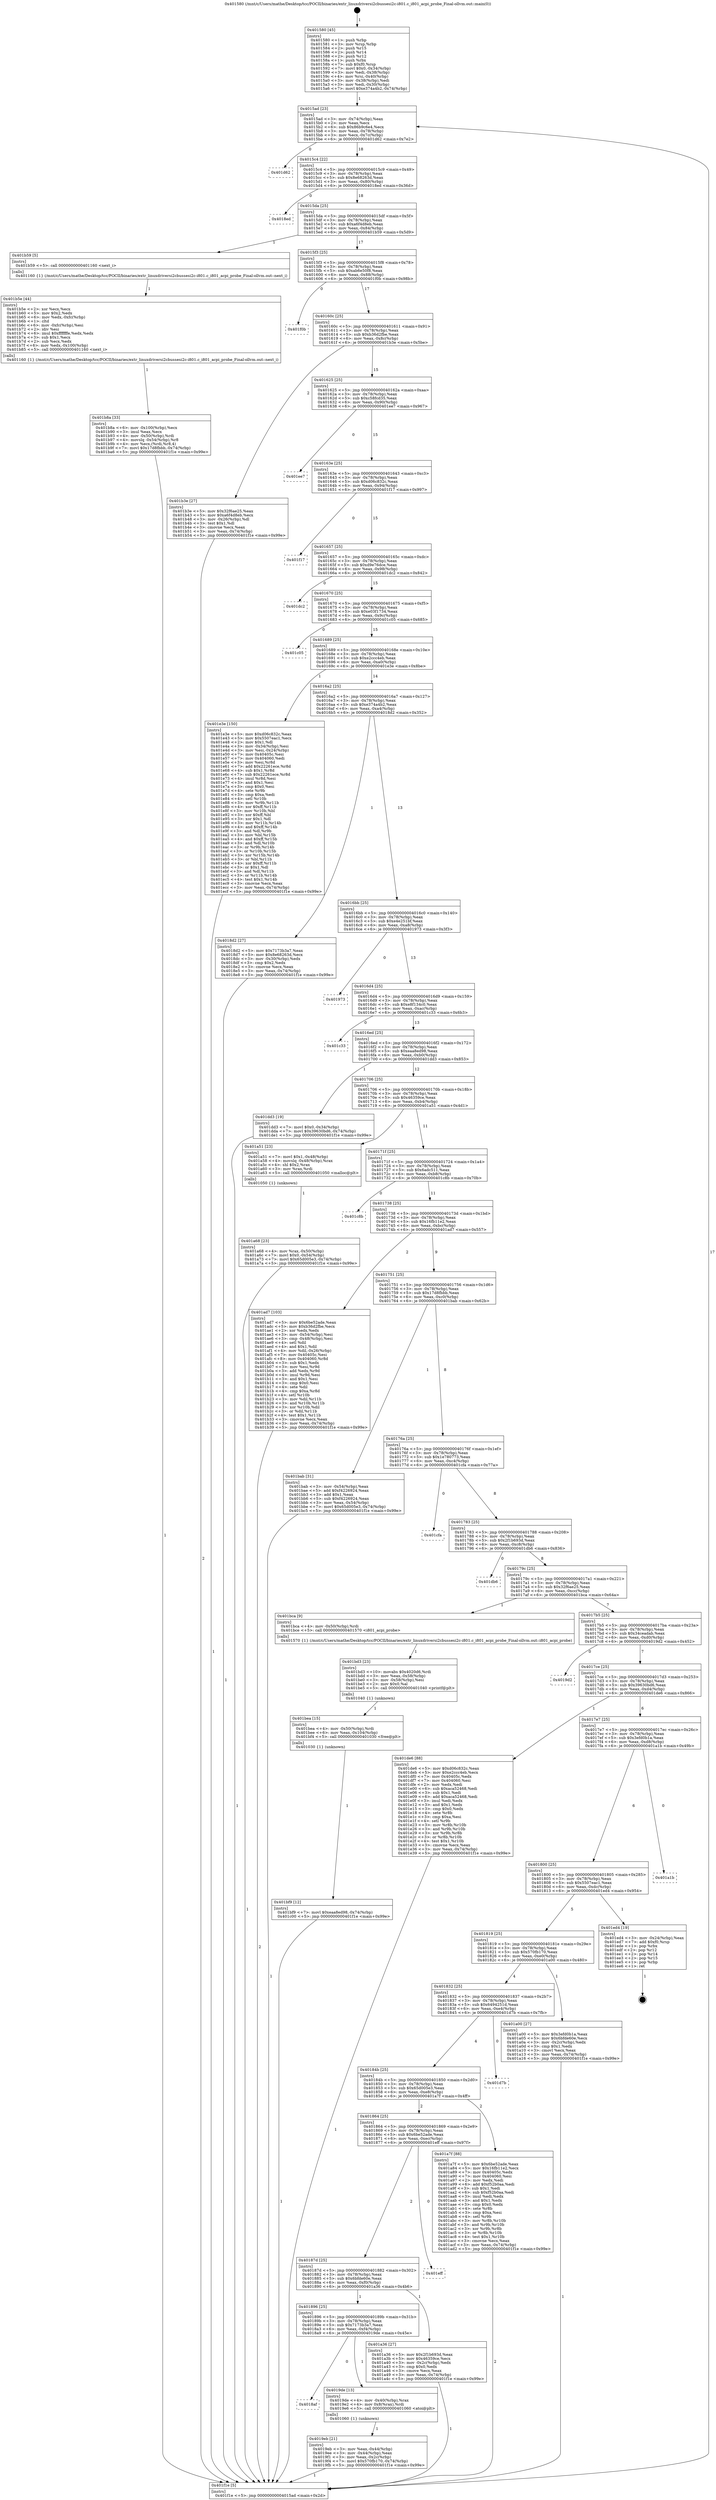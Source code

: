 digraph "0x401580" {
  label = "0x401580 (/mnt/c/Users/mathe/Desktop/tcc/POCII/binaries/extr_linuxdriversi2cbussesi2c-i801.c_i801_acpi_probe_Final-ollvm.out::main(0))"
  labelloc = "t"
  node[shape=record]

  Entry [label="",width=0.3,height=0.3,shape=circle,fillcolor=black,style=filled]
  "0x4015ad" [label="{
     0x4015ad [23]\l
     | [instrs]\l
     &nbsp;&nbsp;0x4015ad \<+3\>: mov -0x74(%rbp),%eax\l
     &nbsp;&nbsp;0x4015b0 \<+2\>: mov %eax,%ecx\l
     &nbsp;&nbsp;0x4015b2 \<+6\>: sub $0x86b9c6e4,%ecx\l
     &nbsp;&nbsp;0x4015b8 \<+3\>: mov %eax,-0x78(%rbp)\l
     &nbsp;&nbsp;0x4015bb \<+3\>: mov %ecx,-0x7c(%rbp)\l
     &nbsp;&nbsp;0x4015be \<+6\>: je 0000000000401d62 \<main+0x7e2\>\l
  }"]
  "0x401d62" [label="{
     0x401d62\l
  }", style=dashed]
  "0x4015c4" [label="{
     0x4015c4 [22]\l
     | [instrs]\l
     &nbsp;&nbsp;0x4015c4 \<+5\>: jmp 00000000004015c9 \<main+0x49\>\l
     &nbsp;&nbsp;0x4015c9 \<+3\>: mov -0x78(%rbp),%eax\l
     &nbsp;&nbsp;0x4015cc \<+5\>: sub $0x8e68263d,%eax\l
     &nbsp;&nbsp;0x4015d1 \<+3\>: mov %eax,-0x80(%rbp)\l
     &nbsp;&nbsp;0x4015d4 \<+6\>: je 00000000004018ed \<main+0x36d\>\l
  }"]
  Exit [label="",width=0.3,height=0.3,shape=circle,fillcolor=black,style=filled,peripheries=2]
  "0x4018ed" [label="{
     0x4018ed\l
  }", style=dashed]
  "0x4015da" [label="{
     0x4015da [25]\l
     | [instrs]\l
     &nbsp;&nbsp;0x4015da \<+5\>: jmp 00000000004015df \<main+0x5f\>\l
     &nbsp;&nbsp;0x4015df \<+3\>: mov -0x78(%rbp),%eax\l
     &nbsp;&nbsp;0x4015e2 \<+5\>: sub $0xa6f4d8eb,%eax\l
     &nbsp;&nbsp;0x4015e7 \<+6\>: mov %eax,-0x84(%rbp)\l
     &nbsp;&nbsp;0x4015ed \<+6\>: je 0000000000401b59 \<main+0x5d9\>\l
  }"]
  "0x401bf9" [label="{
     0x401bf9 [12]\l
     | [instrs]\l
     &nbsp;&nbsp;0x401bf9 \<+7\>: movl $0xeaa8ed98,-0x74(%rbp)\l
     &nbsp;&nbsp;0x401c00 \<+5\>: jmp 0000000000401f1e \<main+0x99e\>\l
  }"]
  "0x401b59" [label="{
     0x401b59 [5]\l
     | [instrs]\l
     &nbsp;&nbsp;0x401b59 \<+5\>: call 0000000000401160 \<next_i\>\l
     | [calls]\l
     &nbsp;&nbsp;0x401160 \{1\} (/mnt/c/Users/mathe/Desktop/tcc/POCII/binaries/extr_linuxdriversi2cbussesi2c-i801.c_i801_acpi_probe_Final-ollvm.out::next_i)\l
  }"]
  "0x4015f3" [label="{
     0x4015f3 [25]\l
     | [instrs]\l
     &nbsp;&nbsp;0x4015f3 \<+5\>: jmp 00000000004015f8 \<main+0x78\>\l
     &nbsp;&nbsp;0x4015f8 \<+3\>: mov -0x78(%rbp),%eax\l
     &nbsp;&nbsp;0x4015fb \<+5\>: sub $0xab6e50f8,%eax\l
     &nbsp;&nbsp;0x401600 \<+6\>: mov %eax,-0x88(%rbp)\l
     &nbsp;&nbsp;0x401606 \<+6\>: je 0000000000401f0b \<main+0x98b\>\l
  }"]
  "0x401bea" [label="{
     0x401bea [15]\l
     | [instrs]\l
     &nbsp;&nbsp;0x401bea \<+4\>: mov -0x50(%rbp),%rdi\l
     &nbsp;&nbsp;0x401bee \<+6\>: mov %eax,-0x104(%rbp)\l
     &nbsp;&nbsp;0x401bf4 \<+5\>: call 0000000000401030 \<free@plt\>\l
     | [calls]\l
     &nbsp;&nbsp;0x401030 \{1\} (unknown)\l
  }"]
  "0x401f0b" [label="{
     0x401f0b\l
  }", style=dashed]
  "0x40160c" [label="{
     0x40160c [25]\l
     | [instrs]\l
     &nbsp;&nbsp;0x40160c \<+5\>: jmp 0000000000401611 \<main+0x91\>\l
     &nbsp;&nbsp;0x401611 \<+3\>: mov -0x78(%rbp),%eax\l
     &nbsp;&nbsp;0x401614 \<+5\>: sub $0xb36d2fbe,%eax\l
     &nbsp;&nbsp;0x401619 \<+6\>: mov %eax,-0x8c(%rbp)\l
     &nbsp;&nbsp;0x40161f \<+6\>: je 0000000000401b3e \<main+0x5be\>\l
  }"]
  "0x401bd3" [label="{
     0x401bd3 [23]\l
     | [instrs]\l
     &nbsp;&nbsp;0x401bd3 \<+10\>: movabs $0x4020d6,%rdi\l
     &nbsp;&nbsp;0x401bdd \<+3\>: mov %eax,-0x58(%rbp)\l
     &nbsp;&nbsp;0x401be0 \<+3\>: mov -0x58(%rbp),%esi\l
     &nbsp;&nbsp;0x401be3 \<+2\>: mov $0x0,%al\l
     &nbsp;&nbsp;0x401be5 \<+5\>: call 0000000000401040 \<printf@plt\>\l
     | [calls]\l
     &nbsp;&nbsp;0x401040 \{1\} (unknown)\l
  }"]
  "0x401b3e" [label="{
     0x401b3e [27]\l
     | [instrs]\l
     &nbsp;&nbsp;0x401b3e \<+5\>: mov $0x32f6ae25,%eax\l
     &nbsp;&nbsp;0x401b43 \<+5\>: mov $0xa6f4d8eb,%ecx\l
     &nbsp;&nbsp;0x401b48 \<+3\>: mov -0x26(%rbp),%dl\l
     &nbsp;&nbsp;0x401b4b \<+3\>: test $0x1,%dl\l
     &nbsp;&nbsp;0x401b4e \<+3\>: cmovne %ecx,%eax\l
     &nbsp;&nbsp;0x401b51 \<+3\>: mov %eax,-0x74(%rbp)\l
     &nbsp;&nbsp;0x401b54 \<+5\>: jmp 0000000000401f1e \<main+0x99e\>\l
  }"]
  "0x401625" [label="{
     0x401625 [25]\l
     | [instrs]\l
     &nbsp;&nbsp;0x401625 \<+5\>: jmp 000000000040162a \<main+0xaa\>\l
     &nbsp;&nbsp;0x40162a \<+3\>: mov -0x78(%rbp),%eax\l
     &nbsp;&nbsp;0x40162d \<+5\>: sub $0xc58fcd35,%eax\l
     &nbsp;&nbsp;0x401632 \<+6\>: mov %eax,-0x90(%rbp)\l
     &nbsp;&nbsp;0x401638 \<+6\>: je 0000000000401ee7 \<main+0x967\>\l
  }"]
  "0x401b8a" [label="{
     0x401b8a [33]\l
     | [instrs]\l
     &nbsp;&nbsp;0x401b8a \<+6\>: mov -0x100(%rbp),%ecx\l
     &nbsp;&nbsp;0x401b90 \<+3\>: imul %eax,%ecx\l
     &nbsp;&nbsp;0x401b93 \<+4\>: mov -0x50(%rbp),%rdi\l
     &nbsp;&nbsp;0x401b97 \<+4\>: movslq -0x54(%rbp),%r8\l
     &nbsp;&nbsp;0x401b9b \<+4\>: mov %ecx,(%rdi,%r8,4)\l
     &nbsp;&nbsp;0x401b9f \<+7\>: movl $0x17d8fbbb,-0x74(%rbp)\l
     &nbsp;&nbsp;0x401ba6 \<+5\>: jmp 0000000000401f1e \<main+0x99e\>\l
  }"]
  "0x401ee7" [label="{
     0x401ee7\l
  }", style=dashed]
  "0x40163e" [label="{
     0x40163e [25]\l
     | [instrs]\l
     &nbsp;&nbsp;0x40163e \<+5\>: jmp 0000000000401643 \<main+0xc3\>\l
     &nbsp;&nbsp;0x401643 \<+3\>: mov -0x78(%rbp),%eax\l
     &nbsp;&nbsp;0x401646 \<+5\>: sub $0xd06c832c,%eax\l
     &nbsp;&nbsp;0x40164b \<+6\>: mov %eax,-0x94(%rbp)\l
     &nbsp;&nbsp;0x401651 \<+6\>: je 0000000000401f17 \<main+0x997\>\l
  }"]
  "0x401b5e" [label="{
     0x401b5e [44]\l
     | [instrs]\l
     &nbsp;&nbsp;0x401b5e \<+2\>: xor %ecx,%ecx\l
     &nbsp;&nbsp;0x401b60 \<+5\>: mov $0x2,%edx\l
     &nbsp;&nbsp;0x401b65 \<+6\>: mov %edx,-0xfc(%rbp)\l
     &nbsp;&nbsp;0x401b6b \<+1\>: cltd\l
     &nbsp;&nbsp;0x401b6c \<+6\>: mov -0xfc(%rbp),%esi\l
     &nbsp;&nbsp;0x401b72 \<+2\>: idiv %esi\l
     &nbsp;&nbsp;0x401b74 \<+6\>: imul $0xfffffffe,%edx,%edx\l
     &nbsp;&nbsp;0x401b7a \<+3\>: sub $0x1,%ecx\l
     &nbsp;&nbsp;0x401b7d \<+2\>: sub %ecx,%edx\l
     &nbsp;&nbsp;0x401b7f \<+6\>: mov %edx,-0x100(%rbp)\l
     &nbsp;&nbsp;0x401b85 \<+5\>: call 0000000000401160 \<next_i\>\l
     | [calls]\l
     &nbsp;&nbsp;0x401160 \{1\} (/mnt/c/Users/mathe/Desktop/tcc/POCII/binaries/extr_linuxdriversi2cbussesi2c-i801.c_i801_acpi_probe_Final-ollvm.out::next_i)\l
  }"]
  "0x401f17" [label="{
     0x401f17\l
  }", style=dashed]
  "0x401657" [label="{
     0x401657 [25]\l
     | [instrs]\l
     &nbsp;&nbsp;0x401657 \<+5\>: jmp 000000000040165c \<main+0xdc\>\l
     &nbsp;&nbsp;0x40165c \<+3\>: mov -0x78(%rbp),%eax\l
     &nbsp;&nbsp;0x40165f \<+5\>: sub $0xd9e76dce,%eax\l
     &nbsp;&nbsp;0x401664 \<+6\>: mov %eax,-0x98(%rbp)\l
     &nbsp;&nbsp;0x40166a \<+6\>: je 0000000000401dc2 \<main+0x842\>\l
  }"]
  "0x401a68" [label="{
     0x401a68 [23]\l
     | [instrs]\l
     &nbsp;&nbsp;0x401a68 \<+4\>: mov %rax,-0x50(%rbp)\l
     &nbsp;&nbsp;0x401a6c \<+7\>: movl $0x0,-0x54(%rbp)\l
     &nbsp;&nbsp;0x401a73 \<+7\>: movl $0x65d005e3,-0x74(%rbp)\l
     &nbsp;&nbsp;0x401a7a \<+5\>: jmp 0000000000401f1e \<main+0x99e\>\l
  }"]
  "0x401dc2" [label="{
     0x401dc2\l
  }", style=dashed]
  "0x401670" [label="{
     0x401670 [25]\l
     | [instrs]\l
     &nbsp;&nbsp;0x401670 \<+5\>: jmp 0000000000401675 \<main+0xf5\>\l
     &nbsp;&nbsp;0x401675 \<+3\>: mov -0x78(%rbp),%eax\l
     &nbsp;&nbsp;0x401678 \<+5\>: sub $0xe03f1734,%eax\l
     &nbsp;&nbsp;0x40167d \<+6\>: mov %eax,-0x9c(%rbp)\l
     &nbsp;&nbsp;0x401683 \<+6\>: je 0000000000401c05 \<main+0x685\>\l
  }"]
  "0x4019eb" [label="{
     0x4019eb [21]\l
     | [instrs]\l
     &nbsp;&nbsp;0x4019eb \<+3\>: mov %eax,-0x44(%rbp)\l
     &nbsp;&nbsp;0x4019ee \<+3\>: mov -0x44(%rbp),%eax\l
     &nbsp;&nbsp;0x4019f1 \<+3\>: mov %eax,-0x2c(%rbp)\l
     &nbsp;&nbsp;0x4019f4 \<+7\>: movl $0x570fb170,-0x74(%rbp)\l
     &nbsp;&nbsp;0x4019fb \<+5\>: jmp 0000000000401f1e \<main+0x99e\>\l
  }"]
  "0x401c05" [label="{
     0x401c05\l
  }", style=dashed]
  "0x401689" [label="{
     0x401689 [25]\l
     | [instrs]\l
     &nbsp;&nbsp;0x401689 \<+5\>: jmp 000000000040168e \<main+0x10e\>\l
     &nbsp;&nbsp;0x40168e \<+3\>: mov -0x78(%rbp),%eax\l
     &nbsp;&nbsp;0x401691 \<+5\>: sub $0xe2ccc4eb,%eax\l
     &nbsp;&nbsp;0x401696 \<+6\>: mov %eax,-0xa0(%rbp)\l
     &nbsp;&nbsp;0x40169c \<+6\>: je 0000000000401e3e \<main+0x8be\>\l
  }"]
  "0x4018af" [label="{
     0x4018af\l
  }", style=dashed]
  "0x401e3e" [label="{
     0x401e3e [150]\l
     | [instrs]\l
     &nbsp;&nbsp;0x401e3e \<+5\>: mov $0xd06c832c,%eax\l
     &nbsp;&nbsp;0x401e43 \<+5\>: mov $0x5507eac1,%ecx\l
     &nbsp;&nbsp;0x401e48 \<+2\>: mov $0x1,%dl\l
     &nbsp;&nbsp;0x401e4a \<+3\>: mov -0x34(%rbp),%esi\l
     &nbsp;&nbsp;0x401e4d \<+3\>: mov %esi,-0x24(%rbp)\l
     &nbsp;&nbsp;0x401e50 \<+7\>: mov 0x40405c,%esi\l
     &nbsp;&nbsp;0x401e57 \<+7\>: mov 0x404060,%edi\l
     &nbsp;&nbsp;0x401e5e \<+3\>: mov %esi,%r8d\l
     &nbsp;&nbsp;0x401e61 \<+7\>: add $0x22261ece,%r8d\l
     &nbsp;&nbsp;0x401e68 \<+4\>: sub $0x1,%r8d\l
     &nbsp;&nbsp;0x401e6c \<+7\>: sub $0x22261ece,%r8d\l
     &nbsp;&nbsp;0x401e73 \<+4\>: imul %r8d,%esi\l
     &nbsp;&nbsp;0x401e77 \<+3\>: and $0x1,%esi\l
     &nbsp;&nbsp;0x401e7a \<+3\>: cmp $0x0,%esi\l
     &nbsp;&nbsp;0x401e7d \<+4\>: sete %r9b\l
     &nbsp;&nbsp;0x401e81 \<+3\>: cmp $0xa,%edi\l
     &nbsp;&nbsp;0x401e84 \<+4\>: setl %r10b\l
     &nbsp;&nbsp;0x401e88 \<+3\>: mov %r9b,%r11b\l
     &nbsp;&nbsp;0x401e8b \<+4\>: xor $0xff,%r11b\l
     &nbsp;&nbsp;0x401e8f \<+3\>: mov %r10b,%bl\l
     &nbsp;&nbsp;0x401e92 \<+3\>: xor $0xff,%bl\l
     &nbsp;&nbsp;0x401e95 \<+3\>: xor $0x1,%dl\l
     &nbsp;&nbsp;0x401e98 \<+3\>: mov %r11b,%r14b\l
     &nbsp;&nbsp;0x401e9b \<+4\>: and $0xff,%r14b\l
     &nbsp;&nbsp;0x401e9f \<+3\>: and %dl,%r9b\l
     &nbsp;&nbsp;0x401ea2 \<+3\>: mov %bl,%r15b\l
     &nbsp;&nbsp;0x401ea5 \<+4\>: and $0xff,%r15b\l
     &nbsp;&nbsp;0x401ea9 \<+3\>: and %dl,%r10b\l
     &nbsp;&nbsp;0x401eac \<+3\>: or %r9b,%r14b\l
     &nbsp;&nbsp;0x401eaf \<+3\>: or %r10b,%r15b\l
     &nbsp;&nbsp;0x401eb2 \<+3\>: xor %r15b,%r14b\l
     &nbsp;&nbsp;0x401eb5 \<+3\>: or %bl,%r11b\l
     &nbsp;&nbsp;0x401eb8 \<+4\>: xor $0xff,%r11b\l
     &nbsp;&nbsp;0x401ebc \<+3\>: or $0x1,%dl\l
     &nbsp;&nbsp;0x401ebf \<+3\>: and %dl,%r11b\l
     &nbsp;&nbsp;0x401ec2 \<+3\>: or %r11b,%r14b\l
     &nbsp;&nbsp;0x401ec5 \<+4\>: test $0x1,%r14b\l
     &nbsp;&nbsp;0x401ec9 \<+3\>: cmovne %ecx,%eax\l
     &nbsp;&nbsp;0x401ecc \<+3\>: mov %eax,-0x74(%rbp)\l
     &nbsp;&nbsp;0x401ecf \<+5\>: jmp 0000000000401f1e \<main+0x99e\>\l
  }"]
  "0x4016a2" [label="{
     0x4016a2 [25]\l
     | [instrs]\l
     &nbsp;&nbsp;0x4016a2 \<+5\>: jmp 00000000004016a7 \<main+0x127\>\l
     &nbsp;&nbsp;0x4016a7 \<+3\>: mov -0x78(%rbp),%eax\l
     &nbsp;&nbsp;0x4016aa \<+5\>: sub $0xe374a4b2,%eax\l
     &nbsp;&nbsp;0x4016af \<+6\>: mov %eax,-0xa4(%rbp)\l
     &nbsp;&nbsp;0x4016b5 \<+6\>: je 00000000004018d2 \<main+0x352\>\l
  }"]
  "0x4019de" [label="{
     0x4019de [13]\l
     | [instrs]\l
     &nbsp;&nbsp;0x4019de \<+4\>: mov -0x40(%rbp),%rax\l
     &nbsp;&nbsp;0x4019e2 \<+4\>: mov 0x8(%rax),%rdi\l
     &nbsp;&nbsp;0x4019e6 \<+5\>: call 0000000000401060 \<atoi@plt\>\l
     | [calls]\l
     &nbsp;&nbsp;0x401060 \{1\} (unknown)\l
  }"]
  "0x4018d2" [label="{
     0x4018d2 [27]\l
     | [instrs]\l
     &nbsp;&nbsp;0x4018d2 \<+5\>: mov $0x7173b3a7,%eax\l
     &nbsp;&nbsp;0x4018d7 \<+5\>: mov $0x8e68263d,%ecx\l
     &nbsp;&nbsp;0x4018dc \<+3\>: mov -0x30(%rbp),%edx\l
     &nbsp;&nbsp;0x4018df \<+3\>: cmp $0x2,%edx\l
     &nbsp;&nbsp;0x4018e2 \<+3\>: cmovne %ecx,%eax\l
     &nbsp;&nbsp;0x4018e5 \<+3\>: mov %eax,-0x74(%rbp)\l
     &nbsp;&nbsp;0x4018e8 \<+5\>: jmp 0000000000401f1e \<main+0x99e\>\l
  }"]
  "0x4016bb" [label="{
     0x4016bb [25]\l
     | [instrs]\l
     &nbsp;&nbsp;0x4016bb \<+5\>: jmp 00000000004016c0 \<main+0x140\>\l
     &nbsp;&nbsp;0x4016c0 \<+3\>: mov -0x78(%rbp),%eax\l
     &nbsp;&nbsp;0x4016c3 \<+5\>: sub $0xe4e251bf,%eax\l
     &nbsp;&nbsp;0x4016c8 \<+6\>: mov %eax,-0xa8(%rbp)\l
     &nbsp;&nbsp;0x4016ce \<+6\>: je 0000000000401973 \<main+0x3f3\>\l
  }"]
  "0x401f1e" [label="{
     0x401f1e [5]\l
     | [instrs]\l
     &nbsp;&nbsp;0x401f1e \<+5\>: jmp 00000000004015ad \<main+0x2d\>\l
  }"]
  "0x401580" [label="{
     0x401580 [45]\l
     | [instrs]\l
     &nbsp;&nbsp;0x401580 \<+1\>: push %rbp\l
     &nbsp;&nbsp;0x401581 \<+3\>: mov %rsp,%rbp\l
     &nbsp;&nbsp;0x401584 \<+2\>: push %r15\l
     &nbsp;&nbsp;0x401586 \<+2\>: push %r14\l
     &nbsp;&nbsp;0x401588 \<+2\>: push %r12\l
     &nbsp;&nbsp;0x40158a \<+1\>: push %rbx\l
     &nbsp;&nbsp;0x40158b \<+7\>: sub $0xf0,%rsp\l
     &nbsp;&nbsp;0x401592 \<+7\>: movl $0x0,-0x34(%rbp)\l
     &nbsp;&nbsp;0x401599 \<+3\>: mov %edi,-0x38(%rbp)\l
     &nbsp;&nbsp;0x40159c \<+4\>: mov %rsi,-0x40(%rbp)\l
     &nbsp;&nbsp;0x4015a0 \<+3\>: mov -0x38(%rbp),%edi\l
     &nbsp;&nbsp;0x4015a3 \<+3\>: mov %edi,-0x30(%rbp)\l
     &nbsp;&nbsp;0x4015a6 \<+7\>: movl $0xe374a4b2,-0x74(%rbp)\l
  }"]
  "0x401896" [label="{
     0x401896 [25]\l
     | [instrs]\l
     &nbsp;&nbsp;0x401896 \<+5\>: jmp 000000000040189b \<main+0x31b\>\l
     &nbsp;&nbsp;0x40189b \<+3\>: mov -0x78(%rbp),%eax\l
     &nbsp;&nbsp;0x40189e \<+5\>: sub $0x7173b3a7,%eax\l
     &nbsp;&nbsp;0x4018a3 \<+6\>: mov %eax,-0xf4(%rbp)\l
     &nbsp;&nbsp;0x4018a9 \<+6\>: je 00000000004019de \<main+0x45e\>\l
  }"]
  "0x401973" [label="{
     0x401973\l
  }", style=dashed]
  "0x4016d4" [label="{
     0x4016d4 [25]\l
     | [instrs]\l
     &nbsp;&nbsp;0x4016d4 \<+5\>: jmp 00000000004016d9 \<main+0x159\>\l
     &nbsp;&nbsp;0x4016d9 \<+3\>: mov -0x78(%rbp),%eax\l
     &nbsp;&nbsp;0x4016dc \<+5\>: sub $0xe8f134c0,%eax\l
     &nbsp;&nbsp;0x4016e1 \<+6\>: mov %eax,-0xac(%rbp)\l
     &nbsp;&nbsp;0x4016e7 \<+6\>: je 0000000000401c33 \<main+0x6b3\>\l
  }"]
  "0x401a36" [label="{
     0x401a36 [27]\l
     | [instrs]\l
     &nbsp;&nbsp;0x401a36 \<+5\>: mov $0x2f1b693d,%eax\l
     &nbsp;&nbsp;0x401a3b \<+5\>: mov $0x46359ce,%ecx\l
     &nbsp;&nbsp;0x401a40 \<+3\>: mov -0x2c(%rbp),%edx\l
     &nbsp;&nbsp;0x401a43 \<+3\>: cmp $0x0,%edx\l
     &nbsp;&nbsp;0x401a46 \<+3\>: cmove %ecx,%eax\l
     &nbsp;&nbsp;0x401a49 \<+3\>: mov %eax,-0x74(%rbp)\l
     &nbsp;&nbsp;0x401a4c \<+5\>: jmp 0000000000401f1e \<main+0x99e\>\l
  }"]
  "0x401c33" [label="{
     0x401c33\l
  }", style=dashed]
  "0x4016ed" [label="{
     0x4016ed [25]\l
     | [instrs]\l
     &nbsp;&nbsp;0x4016ed \<+5\>: jmp 00000000004016f2 \<main+0x172\>\l
     &nbsp;&nbsp;0x4016f2 \<+3\>: mov -0x78(%rbp),%eax\l
     &nbsp;&nbsp;0x4016f5 \<+5\>: sub $0xeaa8ed98,%eax\l
     &nbsp;&nbsp;0x4016fa \<+6\>: mov %eax,-0xb0(%rbp)\l
     &nbsp;&nbsp;0x401700 \<+6\>: je 0000000000401dd3 \<main+0x853\>\l
  }"]
  "0x40187d" [label="{
     0x40187d [25]\l
     | [instrs]\l
     &nbsp;&nbsp;0x40187d \<+5\>: jmp 0000000000401882 \<main+0x302\>\l
     &nbsp;&nbsp;0x401882 \<+3\>: mov -0x78(%rbp),%eax\l
     &nbsp;&nbsp;0x401885 \<+5\>: sub $0x6bfde60e,%eax\l
     &nbsp;&nbsp;0x40188a \<+6\>: mov %eax,-0xf0(%rbp)\l
     &nbsp;&nbsp;0x401890 \<+6\>: je 0000000000401a36 \<main+0x4b6\>\l
  }"]
  "0x401dd3" [label="{
     0x401dd3 [19]\l
     | [instrs]\l
     &nbsp;&nbsp;0x401dd3 \<+7\>: movl $0x0,-0x34(%rbp)\l
     &nbsp;&nbsp;0x401dda \<+7\>: movl $0x39630bd6,-0x74(%rbp)\l
     &nbsp;&nbsp;0x401de1 \<+5\>: jmp 0000000000401f1e \<main+0x99e\>\l
  }"]
  "0x401706" [label="{
     0x401706 [25]\l
     | [instrs]\l
     &nbsp;&nbsp;0x401706 \<+5\>: jmp 000000000040170b \<main+0x18b\>\l
     &nbsp;&nbsp;0x40170b \<+3\>: mov -0x78(%rbp),%eax\l
     &nbsp;&nbsp;0x40170e \<+5\>: sub $0x46359ce,%eax\l
     &nbsp;&nbsp;0x401713 \<+6\>: mov %eax,-0xb4(%rbp)\l
     &nbsp;&nbsp;0x401719 \<+6\>: je 0000000000401a51 \<main+0x4d1\>\l
  }"]
  "0x401eff" [label="{
     0x401eff\l
  }", style=dashed]
  "0x401a51" [label="{
     0x401a51 [23]\l
     | [instrs]\l
     &nbsp;&nbsp;0x401a51 \<+7\>: movl $0x1,-0x48(%rbp)\l
     &nbsp;&nbsp;0x401a58 \<+4\>: movslq -0x48(%rbp),%rax\l
     &nbsp;&nbsp;0x401a5c \<+4\>: shl $0x2,%rax\l
     &nbsp;&nbsp;0x401a60 \<+3\>: mov %rax,%rdi\l
     &nbsp;&nbsp;0x401a63 \<+5\>: call 0000000000401050 \<malloc@plt\>\l
     | [calls]\l
     &nbsp;&nbsp;0x401050 \{1\} (unknown)\l
  }"]
  "0x40171f" [label="{
     0x40171f [25]\l
     | [instrs]\l
     &nbsp;&nbsp;0x40171f \<+5\>: jmp 0000000000401724 \<main+0x1a4\>\l
     &nbsp;&nbsp;0x401724 \<+3\>: mov -0x78(%rbp),%eax\l
     &nbsp;&nbsp;0x401727 \<+5\>: sub $0x6adc511,%eax\l
     &nbsp;&nbsp;0x40172c \<+6\>: mov %eax,-0xb8(%rbp)\l
     &nbsp;&nbsp;0x401732 \<+6\>: je 0000000000401c8b \<main+0x70b\>\l
  }"]
  "0x401864" [label="{
     0x401864 [25]\l
     | [instrs]\l
     &nbsp;&nbsp;0x401864 \<+5\>: jmp 0000000000401869 \<main+0x2e9\>\l
     &nbsp;&nbsp;0x401869 \<+3\>: mov -0x78(%rbp),%eax\l
     &nbsp;&nbsp;0x40186c \<+5\>: sub $0x6be52ade,%eax\l
     &nbsp;&nbsp;0x401871 \<+6\>: mov %eax,-0xec(%rbp)\l
     &nbsp;&nbsp;0x401877 \<+6\>: je 0000000000401eff \<main+0x97f\>\l
  }"]
  "0x401c8b" [label="{
     0x401c8b\l
  }", style=dashed]
  "0x401738" [label="{
     0x401738 [25]\l
     | [instrs]\l
     &nbsp;&nbsp;0x401738 \<+5\>: jmp 000000000040173d \<main+0x1bd\>\l
     &nbsp;&nbsp;0x40173d \<+3\>: mov -0x78(%rbp),%eax\l
     &nbsp;&nbsp;0x401740 \<+5\>: sub $0x16fb11e2,%eax\l
     &nbsp;&nbsp;0x401745 \<+6\>: mov %eax,-0xbc(%rbp)\l
     &nbsp;&nbsp;0x40174b \<+6\>: je 0000000000401ad7 \<main+0x557\>\l
  }"]
  "0x401a7f" [label="{
     0x401a7f [88]\l
     | [instrs]\l
     &nbsp;&nbsp;0x401a7f \<+5\>: mov $0x6be52ade,%eax\l
     &nbsp;&nbsp;0x401a84 \<+5\>: mov $0x16fb11e2,%ecx\l
     &nbsp;&nbsp;0x401a89 \<+7\>: mov 0x40405c,%edx\l
     &nbsp;&nbsp;0x401a90 \<+7\>: mov 0x404060,%esi\l
     &nbsp;&nbsp;0x401a97 \<+2\>: mov %edx,%edi\l
     &nbsp;&nbsp;0x401a99 \<+6\>: add $0xf52b0aa,%edi\l
     &nbsp;&nbsp;0x401a9f \<+3\>: sub $0x1,%edi\l
     &nbsp;&nbsp;0x401aa2 \<+6\>: sub $0xf52b0aa,%edi\l
     &nbsp;&nbsp;0x401aa8 \<+3\>: imul %edi,%edx\l
     &nbsp;&nbsp;0x401aab \<+3\>: and $0x1,%edx\l
     &nbsp;&nbsp;0x401aae \<+3\>: cmp $0x0,%edx\l
     &nbsp;&nbsp;0x401ab1 \<+4\>: sete %r8b\l
     &nbsp;&nbsp;0x401ab5 \<+3\>: cmp $0xa,%esi\l
     &nbsp;&nbsp;0x401ab8 \<+4\>: setl %r9b\l
     &nbsp;&nbsp;0x401abc \<+3\>: mov %r8b,%r10b\l
     &nbsp;&nbsp;0x401abf \<+3\>: and %r9b,%r10b\l
     &nbsp;&nbsp;0x401ac2 \<+3\>: xor %r9b,%r8b\l
     &nbsp;&nbsp;0x401ac5 \<+3\>: or %r8b,%r10b\l
     &nbsp;&nbsp;0x401ac8 \<+4\>: test $0x1,%r10b\l
     &nbsp;&nbsp;0x401acc \<+3\>: cmovne %ecx,%eax\l
     &nbsp;&nbsp;0x401acf \<+3\>: mov %eax,-0x74(%rbp)\l
     &nbsp;&nbsp;0x401ad2 \<+5\>: jmp 0000000000401f1e \<main+0x99e\>\l
  }"]
  "0x401ad7" [label="{
     0x401ad7 [103]\l
     | [instrs]\l
     &nbsp;&nbsp;0x401ad7 \<+5\>: mov $0x6be52ade,%eax\l
     &nbsp;&nbsp;0x401adc \<+5\>: mov $0xb36d2fbe,%ecx\l
     &nbsp;&nbsp;0x401ae1 \<+2\>: xor %edx,%edx\l
     &nbsp;&nbsp;0x401ae3 \<+3\>: mov -0x54(%rbp),%esi\l
     &nbsp;&nbsp;0x401ae6 \<+3\>: cmp -0x48(%rbp),%esi\l
     &nbsp;&nbsp;0x401ae9 \<+4\>: setl %dil\l
     &nbsp;&nbsp;0x401aed \<+4\>: and $0x1,%dil\l
     &nbsp;&nbsp;0x401af1 \<+4\>: mov %dil,-0x26(%rbp)\l
     &nbsp;&nbsp;0x401af5 \<+7\>: mov 0x40405c,%esi\l
     &nbsp;&nbsp;0x401afc \<+8\>: mov 0x404060,%r8d\l
     &nbsp;&nbsp;0x401b04 \<+3\>: sub $0x1,%edx\l
     &nbsp;&nbsp;0x401b07 \<+3\>: mov %esi,%r9d\l
     &nbsp;&nbsp;0x401b0a \<+3\>: add %edx,%r9d\l
     &nbsp;&nbsp;0x401b0d \<+4\>: imul %r9d,%esi\l
     &nbsp;&nbsp;0x401b11 \<+3\>: and $0x1,%esi\l
     &nbsp;&nbsp;0x401b14 \<+3\>: cmp $0x0,%esi\l
     &nbsp;&nbsp;0x401b17 \<+4\>: sete %dil\l
     &nbsp;&nbsp;0x401b1b \<+4\>: cmp $0xa,%r8d\l
     &nbsp;&nbsp;0x401b1f \<+4\>: setl %r10b\l
     &nbsp;&nbsp;0x401b23 \<+3\>: mov %dil,%r11b\l
     &nbsp;&nbsp;0x401b26 \<+3\>: and %r10b,%r11b\l
     &nbsp;&nbsp;0x401b29 \<+3\>: xor %r10b,%dil\l
     &nbsp;&nbsp;0x401b2c \<+3\>: or %dil,%r11b\l
     &nbsp;&nbsp;0x401b2f \<+4\>: test $0x1,%r11b\l
     &nbsp;&nbsp;0x401b33 \<+3\>: cmovne %ecx,%eax\l
     &nbsp;&nbsp;0x401b36 \<+3\>: mov %eax,-0x74(%rbp)\l
     &nbsp;&nbsp;0x401b39 \<+5\>: jmp 0000000000401f1e \<main+0x99e\>\l
  }"]
  "0x401751" [label="{
     0x401751 [25]\l
     | [instrs]\l
     &nbsp;&nbsp;0x401751 \<+5\>: jmp 0000000000401756 \<main+0x1d6\>\l
     &nbsp;&nbsp;0x401756 \<+3\>: mov -0x78(%rbp),%eax\l
     &nbsp;&nbsp;0x401759 \<+5\>: sub $0x17d8fbbb,%eax\l
     &nbsp;&nbsp;0x40175e \<+6\>: mov %eax,-0xc0(%rbp)\l
     &nbsp;&nbsp;0x401764 \<+6\>: je 0000000000401bab \<main+0x62b\>\l
  }"]
  "0x40184b" [label="{
     0x40184b [25]\l
     | [instrs]\l
     &nbsp;&nbsp;0x40184b \<+5\>: jmp 0000000000401850 \<main+0x2d0\>\l
     &nbsp;&nbsp;0x401850 \<+3\>: mov -0x78(%rbp),%eax\l
     &nbsp;&nbsp;0x401853 \<+5\>: sub $0x65d005e3,%eax\l
     &nbsp;&nbsp;0x401858 \<+6\>: mov %eax,-0xe8(%rbp)\l
     &nbsp;&nbsp;0x40185e \<+6\>: je 0000000000401a7f \<main+0x4ff\>\l
  }"]
  "0x401bab" [label="{
     0x401bab [31]\l
     | [instrs]\l
     &nbsp;&nbsp;0x401bab \<+3\>: mov -0x54(%rbp),%eax\l
     &nbsp;&nbsp;0x401bae \<+5\>: add $0xf4226924,%eax\l
     &nbsp;&nbsp;0x401bb3 \<+3\>: add $0x1,%eax\l
     &nbsp;&nbsp;0x401bb6 \<+5\>: sub $0xf4226924,%eax\l
     &nbsp;&nbsp;0x401bbb \<+3\>: mov %eax,-0x54(%rbp)\l
     &nbsp;&nbsp;0x401bbe \<+7\>: movl $0x65d005e3,-0x74(%rbp)\l
     &nbsp;&nbsp;0x401bc5 \<+5\>: jmp 0000000000401f1e \<main+0x99e\>\l
  }"]
  "0x40176a" [label="{
     0x40176a [25]\l
     | [instrs]\l
     &nbsp;&nbsp;0x40176a \<+5\>: jmp 000000000040176f \<main+0x1ef\>\l
     &nbsp;&nbsp;0x40176f \<+3\>: mov -0x78(%rbp),%eax\l
     &nbsp;&nbsp;0x401772 \<+5\>: sub $0x1e780773,%eax\l
     &nbsp;&nbsp;0x401777 \<+6\>: mov %eax,-0xc4(%rbp)\l
     &nbsp;&nbsp;0x40177d \<+6\>: je 0000000000401cfa \<main+0x77a\>\l
  }"]
  "0x401d7b" [label="{
     0x401d7b\l
  }", style=dashed]
  "0x401cfa" [label="{
     0x401cfa\l
  }", style=dashed]
  "0x401783" [label="{
     0x401783 [25]\l
     | [instrs]\l
     &nbsp;&nbsp;0x401783 \<+5\>: jmp 0000000000401788 \<main+0x208\>\l
     &nbsp;&nbsp;0x401788 \<+3\>: mov -0x78(%rbp),%eax\l
     &nbsp;&nbsp;0x40178b \<+5\>: sub $0x2f1b693d,%eax\l
     &nbsp;&nbsp;0x401790 \<+6\>: mov %eax,-0xc8(%rbp)\l
     &nbsp;&nbsp;0x401796 \<+6\>: je 0000000000401db6 \<main+0x836\>\l
  }"]
  "0x401832" [label="{
     0x401832 [25]\l
     | [instrs]\l
     &nbsp;&nbsp;0x401832 \<+5\>: jmp 0000000000401837 \<main+0x2b7\>\l
     &nbsp;&nbsp;0x401837 \<+3\>: mov -0x78(%rbp),%eax\l
     &nbsp;&nbsp;0x40183a \<+5\>: sub $0x6494251d,%eax\l
     &nbsp;&nbsp;0x40183f \<+6\>: mov %eax,-0xe4(%rbp)\l
     &nbsp;&nbsp;0x401845 \<+6\>: je 0000000000401d7b \<main+0x7fb\>\l
  }"]
  "0x401db6" [label="{
     0x401db6\l
  }", style=dashed]
  "0x40179c" [label="{
     0x40179c [25]\l
     | [instrs]\l
     &nbsp;&nbsp;0x40179c \<+5\>: jmp 00000000004017a1 \<main+0x221\>\l
     &nbsp;&nbsp;0x4017a1 \<+3\>: mov -0x78(%rbp),%eax\l
     &nbsp;&nbsp;0x4017a4 \<+5\>: sub $0x32f6ae25,%eax\l
     &nbsp;&nbsp;0x4017a9 \<+6\>: mov %eax,-0xcc(%rbp)\l
     &nbsp;&nbsp;0x4017af \<+6\>: je 0000000000401bca \<main+0x64a\>\l
  }"]
  "0x401a00" [label="{
     0x401a00 [27]\l
     | [instrs]\l
     &nbsp;&nbsp;0x401a00 \<+5\>: mov $0x3efd0b1a,%eax\l
     &nbsp;&nbsp;0x401a05 \<+5\>: mov $0x6bfde60e,%ecx\l
     &nbsp;&nbsp;0x401a0a \<+3\>: mov -0x2c(%rbp),%edx\l
     &nbsp;&nbsp;0x401a0d \<+3\>: cmp $0x1,%edx\l
     &nbsp;&nbsp;0x401a10 \<+3\>: cmovl %ecx,%eax\l
     &nbsp;&nbsp;0x401a13 \<+3\>: mov %eax,-0x74(%rbp)\l
     &nbsp;&nbsp;0x401a16 \<+5\>: jmp 0000000000401f1e \<main+0x99e\>\l
  }"]
  "0x401bca" [label="{
     0x401bca [9]\l
     | [instrs]\l
     &nbsp;&nbsp;0x401bca \<+4\>: mov -0x50(%rbp),%rdi\l
     &nbsp;&nbsp;0x401bce \<+5\>: call 0000000000401570 \<i801_acpi_probe\>\l
     | [calls]\l
     &nbsp;&nbsp;0x401570 \{1\} (/mnt/c/Users/mathe/Desktop/tcc/POCII/binaries/extr_linuxdriversi2cbussesi2c-i801.c_i801_acpi_probe_Final-ollvm.out::i801_acpi_probe)\l
  }"]
  "0x4017b5" [label="{
     0x4017b5 [25]\l
     | [instrs]\l
     &nbsp;&nbsp;0x4017b5 \<+5\>: jmp 00000000004017ba \<main+0x23a\>\l
     &nbsp;&nbsp;0x4017ba \<+3\>: mov -0x78(%rbp),%eax\l
     &nbsp;&nbsp;0x4017bd \<+5\>: sub $0x34ceadab,%eax\l
     &nbsp;&nbsp;0x4017c2 \<+6\>: mov %eax,-0xd0(%rbp)\l
     &nbsp;&nbsp;0x4017c8 \<+6\>: je 00000000004019d2 \<main+0x452\>\l
  }"]
  "0x401819" [label="{
     0x401819 [25]\l
     | [instrs]\l
     &nbsp;&nbsp;0x401819 \<+5\>: jmp 000000000040181e \<main+0x29e\>\l
     &nbsp;&nbsp;0x40181e \<+3\>: mov -0x78(%rbp),%eax\l
     &nbsp;&nbsp;0x401821 \<+5\>: sub $0x570fb170,%eax\l
     &nbsp;&nbsp;0x401826 \<+6\>: mov %eax,-0xe0(%rbp)\l
     &nbsp;&nbsp;0x40182c \<+6\>: je 0000000000401a00 \<main+0x480\>\l
  }"]
  "0x4019d2" [label="{
     0x4019d2\l
  }", style=dashed]
  "0x4017ce" [label="{
     0x4017ce [25]\l
     | [instrs]\l
     &nbsp;&nbsp;0x4017ce \<+5\>: jmp 00000000004017d3 \<main+0x253\>\l
     &nbsp;&nbsp;0x4017d3 \<+3\>: mov -0x78(%rbp),%eax\l
     &nbsp;&nbsp;0x4017d6 \<+5\>: sub $0x39630bd6,%eax\l
     &nbsp;&nbsp;0x4017db \<+6\>: mov %eax,-0xd4(%rbp)\l
     &nbsp;&nbsp;0x4017e1 \<+6\>: je 0000000000401de6 \<main+0x866\>\l
  }"]
  "0x401ed4" [label="{
     0x401ed4 [19]\l
     | [instrs]\l
     &nbsp;&nbsp;0x401ed4 \<+3\>: mov -0x24(%rbp),%eax\l
     &nbsp;&nbsp;0x401ed7 \<+7\>: add $0xf0,%rsp\l
     &nbsp;&nbsp;0x401ede \<+1\>: pop %rbx\l
     &nbsp;&nbsp;0x401edf \<+2\>: pop %r12\l
     &nbsp;&nbsp;0x401ee1 \<+2\>: pop %r14\l
     &nbsp;&nbsp;0x401ee3 \<+2\>: pop %r15\l
     &nbsp;&nbsp;0x401ee5 \<+1\>: pop %rbp\l
     &nbsp;&nbsp;0x401ee6 \<+1\>: ret\l
  }"]
  "0x401de6" [label="{
     0x401de6 [88]\l
     | [instrs]\l
     &nbsp;&nbsp;0x401de6 \<+5\>: mov $0xd06c832c,%eax\l
     &nbsp;&nbsp;0x401deb \<+5\>: mov $0xe2ccc4eb,%ecx\l
     &nbsp;&nbsp;0x401df0 \<+7\>: mov 0x40405c,%edx\l
     &nbsp;&nbsp;0x401df7 \<+7\>: mov 0x404060,%esi\l
     &nbsp;&nbsp;0x401dfe \<+2\>: mov %edx,%edi\l
     &nbsp;&nbsp;0x401e00 \<+6\>: sub $0xaca52468,%edi\l
     &nbsp;&nbsp;0x401e06 \<+3\>: sub $0x1,%edi\l
     &nbsp;&nbsp;0x401e09 \<+6\>: add $0xaca52468,%edi\l
     &nbsp;&nbsp;0x401e0f \<+3\>: imul %edi,%edx\l
     &nbsp;&nbsp;0x401e12 \<+3\>: and $0x1,%edx\l
     &nbsp;&nbsp;0x401e15 \<+3\>: cmp $0x0,%edx\l
     &nbsp;&nbsp;0x401e18 \<+4\>: sete %r8b\l
     &nbsp;&nbsp;0x401e1c \<+3\>: cmp $0xa,%esi\l
     &nbsp;&nbsp;0x401e1f \<+4\>: setl %r9b\l
     &nbsp;&nbsp;0x401e23 \<+3\>: mov %r8b,%r10b\l
     &nbsp;&nbsp;0x401e26 \<+3\>: and %r9b,%r10b\l
     &nbsp;&nbsp;0x401e29 \<+3\>: xor %r9b,%r8b\l
     &nbsp;&nbsp;0x401e2c \<+3\>: or %r8b,%r10b\l
     &nbsp;&nbsp;0x401e2f \<+4\>: test $0x1,%r10b\l
     &nbsp;&nbsp;0x401e33 \<+3\>: cmovne %ecx,%eax\l
     &nbsp;&nbsp;0x401e36 \<+3\>: mov %eax,-0x74(%rbp)\l
     &nbsp;&nbsp;0x401e39 \<+5\>: jmp 0000000000401f1e \<main+0x99e\>\l
  }"]
  "0x4017e7" [label="{
     0x4017e7 [25]\l
     | [instrs]\l
     &nbsp;&nbsp;0x4017e7 \<+5\>: jmp 00000000004017ec \<main+0x26c\>\l
     &nbsp;&nbsp;0x4017ec \<+3\>: mov -0x78(%rbp),%eax\l
     &nbsp;&nbsp;0x4017ef \<+5\>: sub $0x3efd0b1a,%eax\l
     &nbsp;&nbsp;0x4017f4 \<+6\>: mov %eax,-0xd8(%rbp)\l
     &nbsp;&nbsp;0x4017fa \<+6\>: je 0000000000401a1b \<main+0x49b\>\l
  }"]
  "0x401800" [label="{
     0x401800 [25]\l
     | [instrs]\l
     &nbsp;&nbsp;0x401800 \<+5\>: jmp 0000000000401805 \<main+0x285\>\l
     &nbsp;&nbsp;0x401805 \<+3\>: mov -0x78(%rbp),%eax\l
     &nbsp;&nbsp;0x401808 \<+5\>: sub $0x5507eac1,%eax\l
     &nbsp;&nbsp;0x40180d \<+6\>: mov %eax,-0xdc(%rbp)\l
     &nbsp;&nbsp;0x401813 \<+6\>: je 0000000000401ed4 \<main+0x954\>\l
  }"]
  "0x401a1b" [label="{
     0x401a1b\l
  }", style=dashed]
  Entry -> "0x401580" [label=" 1"]
  "0x4015ad" -> "0x401d62" [label=" 0"]
  "0x4015ad" -> "0x4015c4" [label=" 18"]
  "0x401ed4" -> Exit [label=" 1"]
  "0x4015c4" -> "0x4018ed" [label=" 0"]
  "0x4015c4" -> "0x4015da" [label=" 18"]
  "0x401e3e" -> "0x401f1e" [label=" 1"]
  "0x4015da" -> "0x401b59" [label=" 1"]
  "0x4015da" -> "0x4015f3" [label=" 17"]
  "0x401de6" -> "0x401f1e" [label=" 1"]
  "0x4015f3" -> "0x401f0b" [label=" 0"]
  "0x4015f3" -> "0x40160c" [label=" 17"]
  "0x401dd3" -> "0x401f1e" [label=" 1"]
  "0x40160c" -> "0x401b3e" [label=" 2"]
  "0x40160c" -> "0x401625" [label=" 15"]
  "0x401bf9" -> "0x401f1e" [label=" 1"]
  "0x401625" -> "0x401ee7" [label=" 0"]
  "0x401625" -> "0x40163e" [label=" 15"]
  "0x401bea" -> "0x401bf9" [label=" 1"]
  "0x40163e" -> "0x401f17" [label=" 0"]
  "0x40163e" -> "0x401657" [label=" 15"]
  "0x401bd3" -> "0x401bea" [label=" 1"]
  "0x401657" -> "0x401dc2" [label=" 0"]
  "0x401657" -> "0x401670" [label=" 15"]
  "0x401bca" -> "0x401bd3" [label=" 1"]
  "0x401670" -> "0x401c05" [label=" 0"]
  "0x401670" -> "0x401689" [label=" 15"]
  "0x401bab" -> "0x401f1e" [label=" 1"]
  "0x401689" -> "0x401e3e" [label=" 1"]
  "0x401689" -> "0x4016a2" [label=" 14"]
  "0x401b8a" -> "0x401f1e" [label=" 1"]
  "0x4016a2" -> "0x4018d2" [label=" 1"]
  "0x4016a2" -> "0x4016bb" [label=" 13"]
  "0x4018d2" -> "0x401f1e" [label=" 1"]
  "0x401580" -> "0x4015ad" [label=" 1"]
  "0x401f1e" -> "0x4015ad" [label=" 17"]
  "0x401b5e" -> "0x401b8a" [label=" 1"]
  "0x4016bb" -> "0x401973" [label=" 0"]
  "0x4016bb" -> "0x4016d4" [label=" 13"]
  "0x401b3e" -> "0x401f1e" [label=" 2"]
  "0x4016d4" -> "0x401c33" [label=" 0"]
  "0x4016d4" -> "0x4016ed" [label=" 13"]
  "0x401ad7" -> "0x401f1e" [label=" 2"]
  "0x4016ed" -> "0x401dd3" [label=" 1"]
  "0x4016ed" -> "0x401706" [label=" 12"]
  "0x401a68" -> "0x401f1e" [label=" 1"]
  "0x401706" -> "0x401a51" [label=" 1"]
  "0x401706" -> "0x40171f" [label=" 11"]
  "0x401a51" -> "0x401a68" [label=" 1"]
  "0x40171f" -> "0x401c8b" [label=" 0"]
  "0x40171f" -> "0x401738" [label=" 11"]
  "0x401a00" -> "0x401f1e" [label=" 1"]
  "0x401738" -> "0x401ad7" [label=" 2"]
  "0x401738" -> "0x401751" [label=" 9"]
  "0x4019eb" -> "0x401f1e" [label=" 1"]
  "0x401751" -> "0x401bab" [label=" 1"]
  "0x401751" -> "0x40176a" [label=" 8"]
  "0x401896" -> "0x4018af" [label=" 0"]
  "0x40176a" -> "0x401cfa" [label=" 0"]
  "0x40176a" -> "0x401783" [label=" 8"]
  "0x401896" -> "0x4019de" [label=" 1"]
  "0x401783" -> "0x401db6" [label=" 0"]
  "0x401783" -> "0x40179c" [label=" 8"]
  "0x40187d" -> "0x401896" [label=" 1"]
  "0x40179c" -> "0x401bca" [label=" 1"]
  "0x40179c" -> "0x4017b5" [label=" 7"]
  "0x40187d" -> "0x401a36" [label=" 1"]
  "0x4017b5" -> "0x4019d2" [label=" 0"]
  "0x4017b5" -> "0x4017ce" [label=" 7"]
  "0x401864" -> "0x40187d" [label=" 2"]
  "0x4017ce" -> "0x401de6" [label=" 1"]
  "0x4017ce" -> "0x4017e7" [label=" 6"]
  "0x401864" -> "0x401eff" [label=" 0"]
  "0x4017e7" -> "0x401a1b" [label=" 0"]
  "0x4017e7" -> "0x401800" [label=" 6"]
  "0x401a36" -> "0x401f1e" [label=" 1"]
  "0x401800" -> "0x401ed4" [label=" 1"]
  "0x401800" -> "0x401819" [label=" 5"]
  "0x401a7f" -> "0x401f1e" [label=" 2"]
  "0x401819" -> "0x401a00" [label=" 1"]
  "0x401819" -> "0x401832" [label=" 4"]
  "0x401b59" -> "0x401b5e" [label=" 1"]
  "0x401832" -> "0x401d7b" [label=" 0"]
  "0x401832" -> "0x40184b" [label=" 4"]
  "0x4019de" -> "0x4019eb" [label=" 1"]
  "0x40184b" -> "0x401a7f" [label=" 2"]
  "0x40184b" -> "0x401864" [label=" 2"]
}
